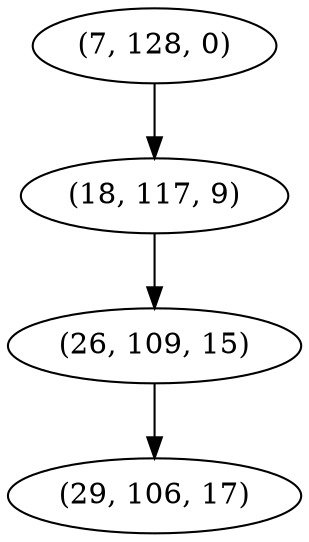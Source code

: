 digraph tree {
    "(7, 128, 0)";
    "(18, 117, 9)";
    "(26, 109, 15)";
    "(29, 106, 17)";
    "(7, 128, 0)" -> "(18, 117, 9)";
    "(18, 117, 9)" -> "(26, 109, 15)";
    "(26, 109, 15)" -> "(29, 106, 17)";
}
